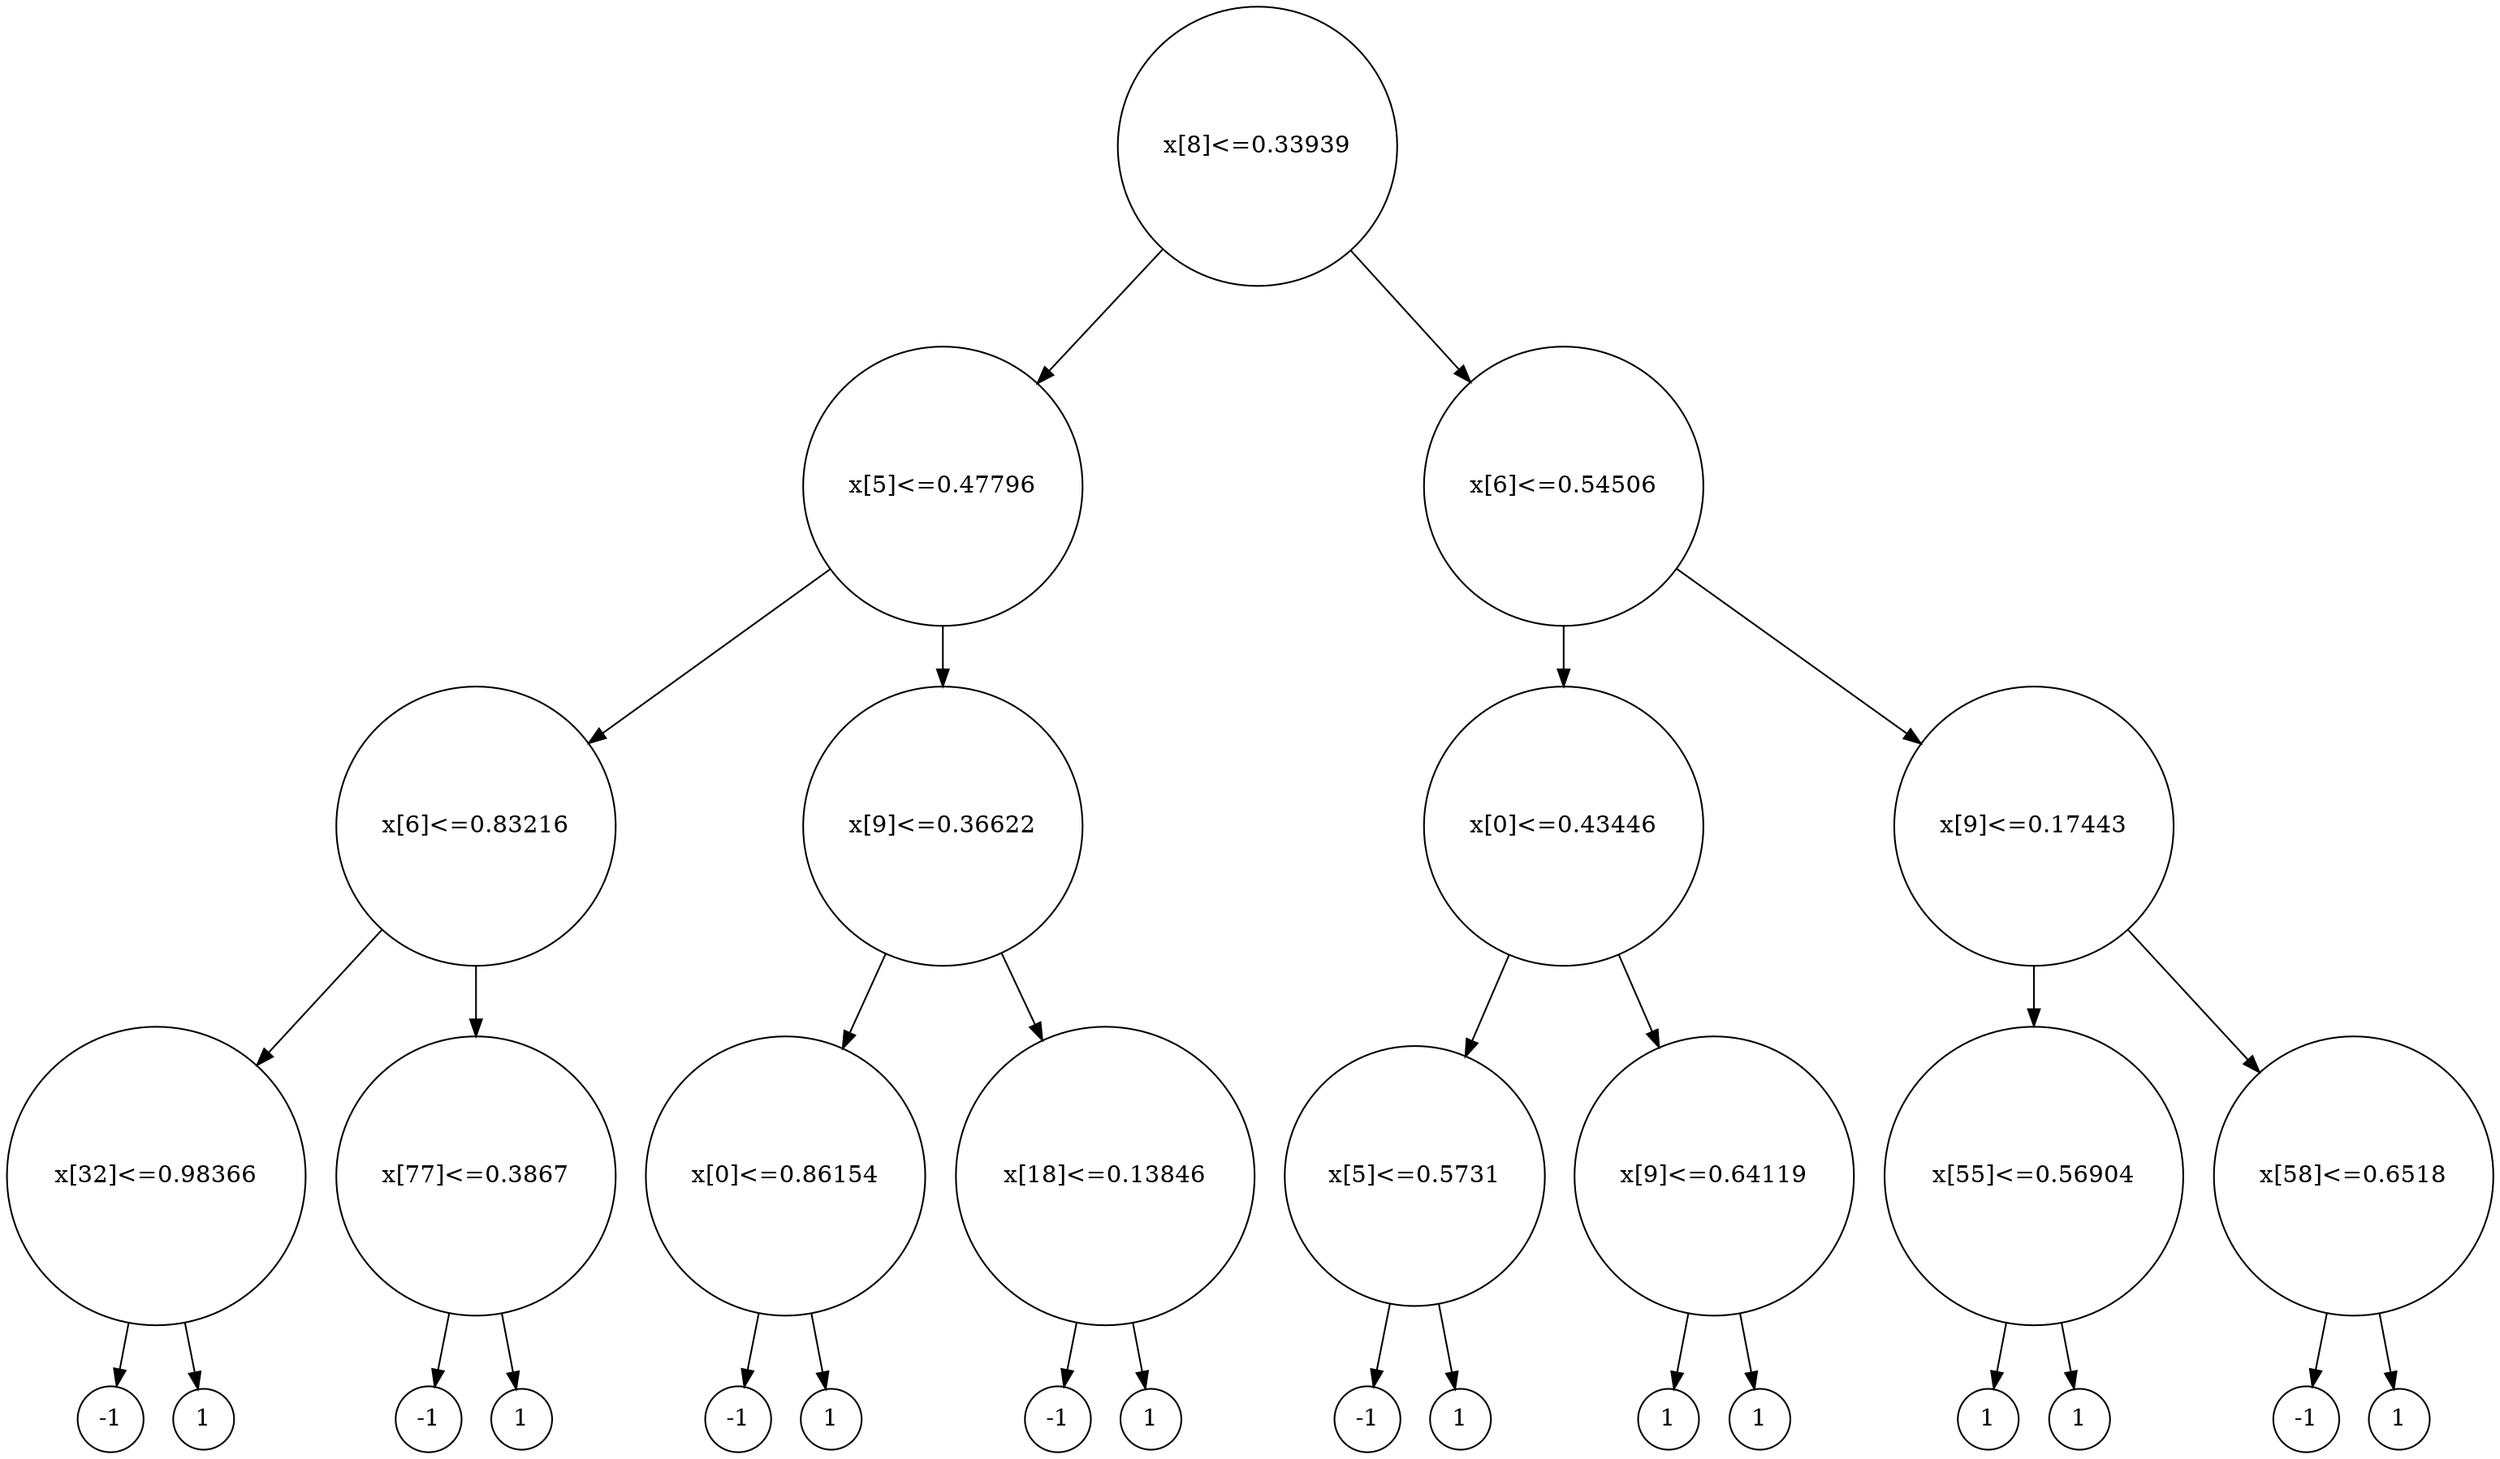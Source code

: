 digraph tree {
	"(val: 0.33939, idx: 8, rnd:[0.23209859])" [label="x[8]<=0.33939", shape=circle]
	"(val: 0.47796, idx: 5, rnd:[0.99319513])" [label="x[5]<=0.47796", shape=circle]
	"(val: 0.54506, idx: 6, rnd:[0.13670449])" [label="x[6]<=0.54506", shape=circle]
	"(val: 0.83216, idx: 6, rnd:[0.62392355])" [label="x[6]<=0.83216", shape=circle]
	"(val: 0.36622, idx: 9, rnd:[0.96907687])" [label="x[9]<=0.36622", shape=circle]
	"(val: 0.43446, idx: 0, rnd:[0.12185115])" [label="x[0]<=0.43446", shape=circle]
	"(val: 0.17443, idx: 9, rnd:[0.55833789])" [label="x[9]<=0.17443", shape=circle]
	"(val: 0.98366, idx: 32, rnd:[0.74890392])" [label="x[32]<=0.98366", shape=circle]
	"(val: 0.3867, idx: 77, rnd:[0.66354946])" [label="x[77]<=0.3867", shape=circle]
	"(val: 0.86154, idx: 0, rnd:[0.50469984])" [label="x[0]<=0.86154", shape=circle]
	"(val: 0.13846, idx: 18, rnd:[0.4539132])" [label="x[18]<=0.13846", shape=circle]
	"(val: 0.5731, idx: 5, rnd:[0.85254331])" [label="x[5]<=0.5731", shape=circle]
	"(val: 0.64119, idx: 9, rnd:[0.18255285])" [label="x[9]<=0.64119", shape=circle]
	"(val: 0.56904, idx: 55, rnd:[0.9088669])" [label="x[55]<=0.56904", shape=circle]
	"(val: 0.6518, idx: 58, rnd:[0.70987457])" [label="x[58]<=0.6518", shape=circle]
	"(val: -1 rnd:[0.94709386])" [label="-1", shape=circle]
	"(val: 1 rnd:[0.98765724])" [label="1", shape=circle]
	"(val: -1 rnd:[0.39669139])" [label="-1", shape=circle]
	"(val: 1 rnd:[0.61666104])" [label="1", shape=circle]
	"(val: -1 rnd:[0.27840952])" [label="-1", shape=circle]
	"(val: 1 rnd:[0.10645057])" [label="1", shape=circle]
	"(val: -1 rnd:[0.6614879])" [label="-1", shape=circle]
	"(val: 1 rnd:[0.89158462])" [label="1", shape=circle]
	"(val: -1 rnd:[0.63744499])" [label="-1", shape=circle]
	"(val: 1 rnd:[0.00452897])" [label="1", shape=circle]
	"(val: 1 rnd:[0.77599881])" [label="1", shape=circle]
	"(val: 1 rnd:[0.71261535])" [label="1", shape=circle]
	"(val: 1 rnd:[0.9220927])" [label="1", shape=circle]
	"(val: 1 rnd:[0.34189566])" [label="1", shape=circle]
	"(val: -1 rnd:[0.09469117])" [label="-1", shape=circle]
	"(val: 1 rnd:[0.0017997])" [label="1", shape=circle]

	"(val: 0.33939, idx: 8, rnd:[0.23209859])" -> "(val: 0.47796, idx: 5, rnd:[0.99319513])"
	"(val: 0.33939, idx: 8, rnd:[0.23209859])" -> "(val: 0.54506, idx: 6, rnd:[0.13670449])"
	"(val: 0.47796, idx: 5, rnd:[0.99319513])" -> "(val: 0.83216, idx: 6, rnd:[0.62392355])"
	"(val: 0.47796, idx: 5, rnd:[0.99319513])" -> "(val: 0.36622, idx: 9, rnd:[0.96907687])"
	"(val: 0.54506, idx: 6, rnd:[0.13670449])" -> "(val: 0.43446, idx: 0, rnd:[0.12185115])"
	"(val: 0.54506, idx: 6, rnd:[0.13670449])" -> "(val: 0.17443, idx: 9, rnd:[0.55833789])"
	"(val: 0.83216, idx: 6, rnd:[0.62392355])" -> "(val: 0.98366, idx: 32, rnd:[0.74890392])"
	"(val: 0.83216, idx: 6, rnd:[0.62392355])" -> "(val: 0.3867, idx: 77, rnd:[0.66354946])"
	"(val: 0.36622, idx: 9, rnd:[0.96907687])" -> "(val: 0.13846, idx: 18, rnd:[0.4539132])"
	"(val: 0.36622, idx: 9, rnd:[0.96907687])" -> "(val: 0.86154, idx: 0, rnd:[0.50469984])"
	"(val: 0.43446, idx: 0, rnd:[0.12185115])" -> "(val: 0.5731, idx: 5, rnd:[0.85254331])"
	"(val: 0.43446, idx: 0, rnd:[0.12185115])" -> "(val: 0.64119, idx: 9, rnd:[0.18255285])"
	"(val: 0.17443, idx: 9, rnd:[0.55833789])" -> "(val: 0.6518, idx: 58, rnd:[0.70987457])"
	"(val: 0.17443, idx: 9, rnd:[0.55833789])" -> "(val: 0.56904, idx: 55, rnd:[0.9088669])"
	"(val: 0.98366, idx: 32, rnd:[0.74890392])" -> "(val: -1 rnd:[0.94709386])"
	"(val: 0.98366, idx: 32, rnd:[0.74890392])" -> "(val: 1 rnd:[0.98765724])"
	"(val: 0.3867, idx: 77, rnd:[0.66354946])" -> "(val: 1 rnd:[0.61666104])"
	"(val: 0.3867, idx: 77, rnd:[0.66354946])" -> "(val: -1 rnd:[0.39669139])"
	"(val: 0.86154, idx: 0, rnd:[0.50469984])" -> "(val: -1 rnd:[0.27840952])"
	"(val: 0.86154, idx: 0, rnd:[0.50469984])" -> "(val: 1 rnd:[0.10645057])"
	"(val: 0.13846, idx: 18, rnd:[0.4539132])" -> "(val: 1 rnd:[0.89158462])"
	"(val: 0.13846, idx: 18, rnd:[0.4539132])" -> "(val: -1 rnd:[0.6614879])"
	"(val: 0.5731, idx: 5, rnd:[0.85254331])" -> "(val: -1 rnd:[0.63744499])"
	"(val: 0.5731, idx: 5, rnd:[0.85254331])" -> "(val: 1 rnd:[0.00452897])"
	"(val: 0.64119, idx: 9, rnd:[0.18255285])" -> "(val: 1 rnd:[0.77599881])"
	"(val: 0.64119, idx: 9, rnd:[0.18255285])" -> "(val: 1 rnd:[0.71261535])"
	"(val: 0.56904, idx: 55, rnd:[0.9088669])" -> "(val: 1 rnd:[0.9220927])"
	"(val: 0.56904, idx: 55, rnd:[0.9088669])" -> "(val: 1 rnd:[0.34189566])"
	"(val: 0.6518, idx: 58, rnd:[0.70987457])" -> "(val: -1 rnd:[0.09469117])"
	"(val: 0.6518, idx: 58, rnd:[0.70987457])" -> "(val: 1 rnd:[0.0017997])"
}